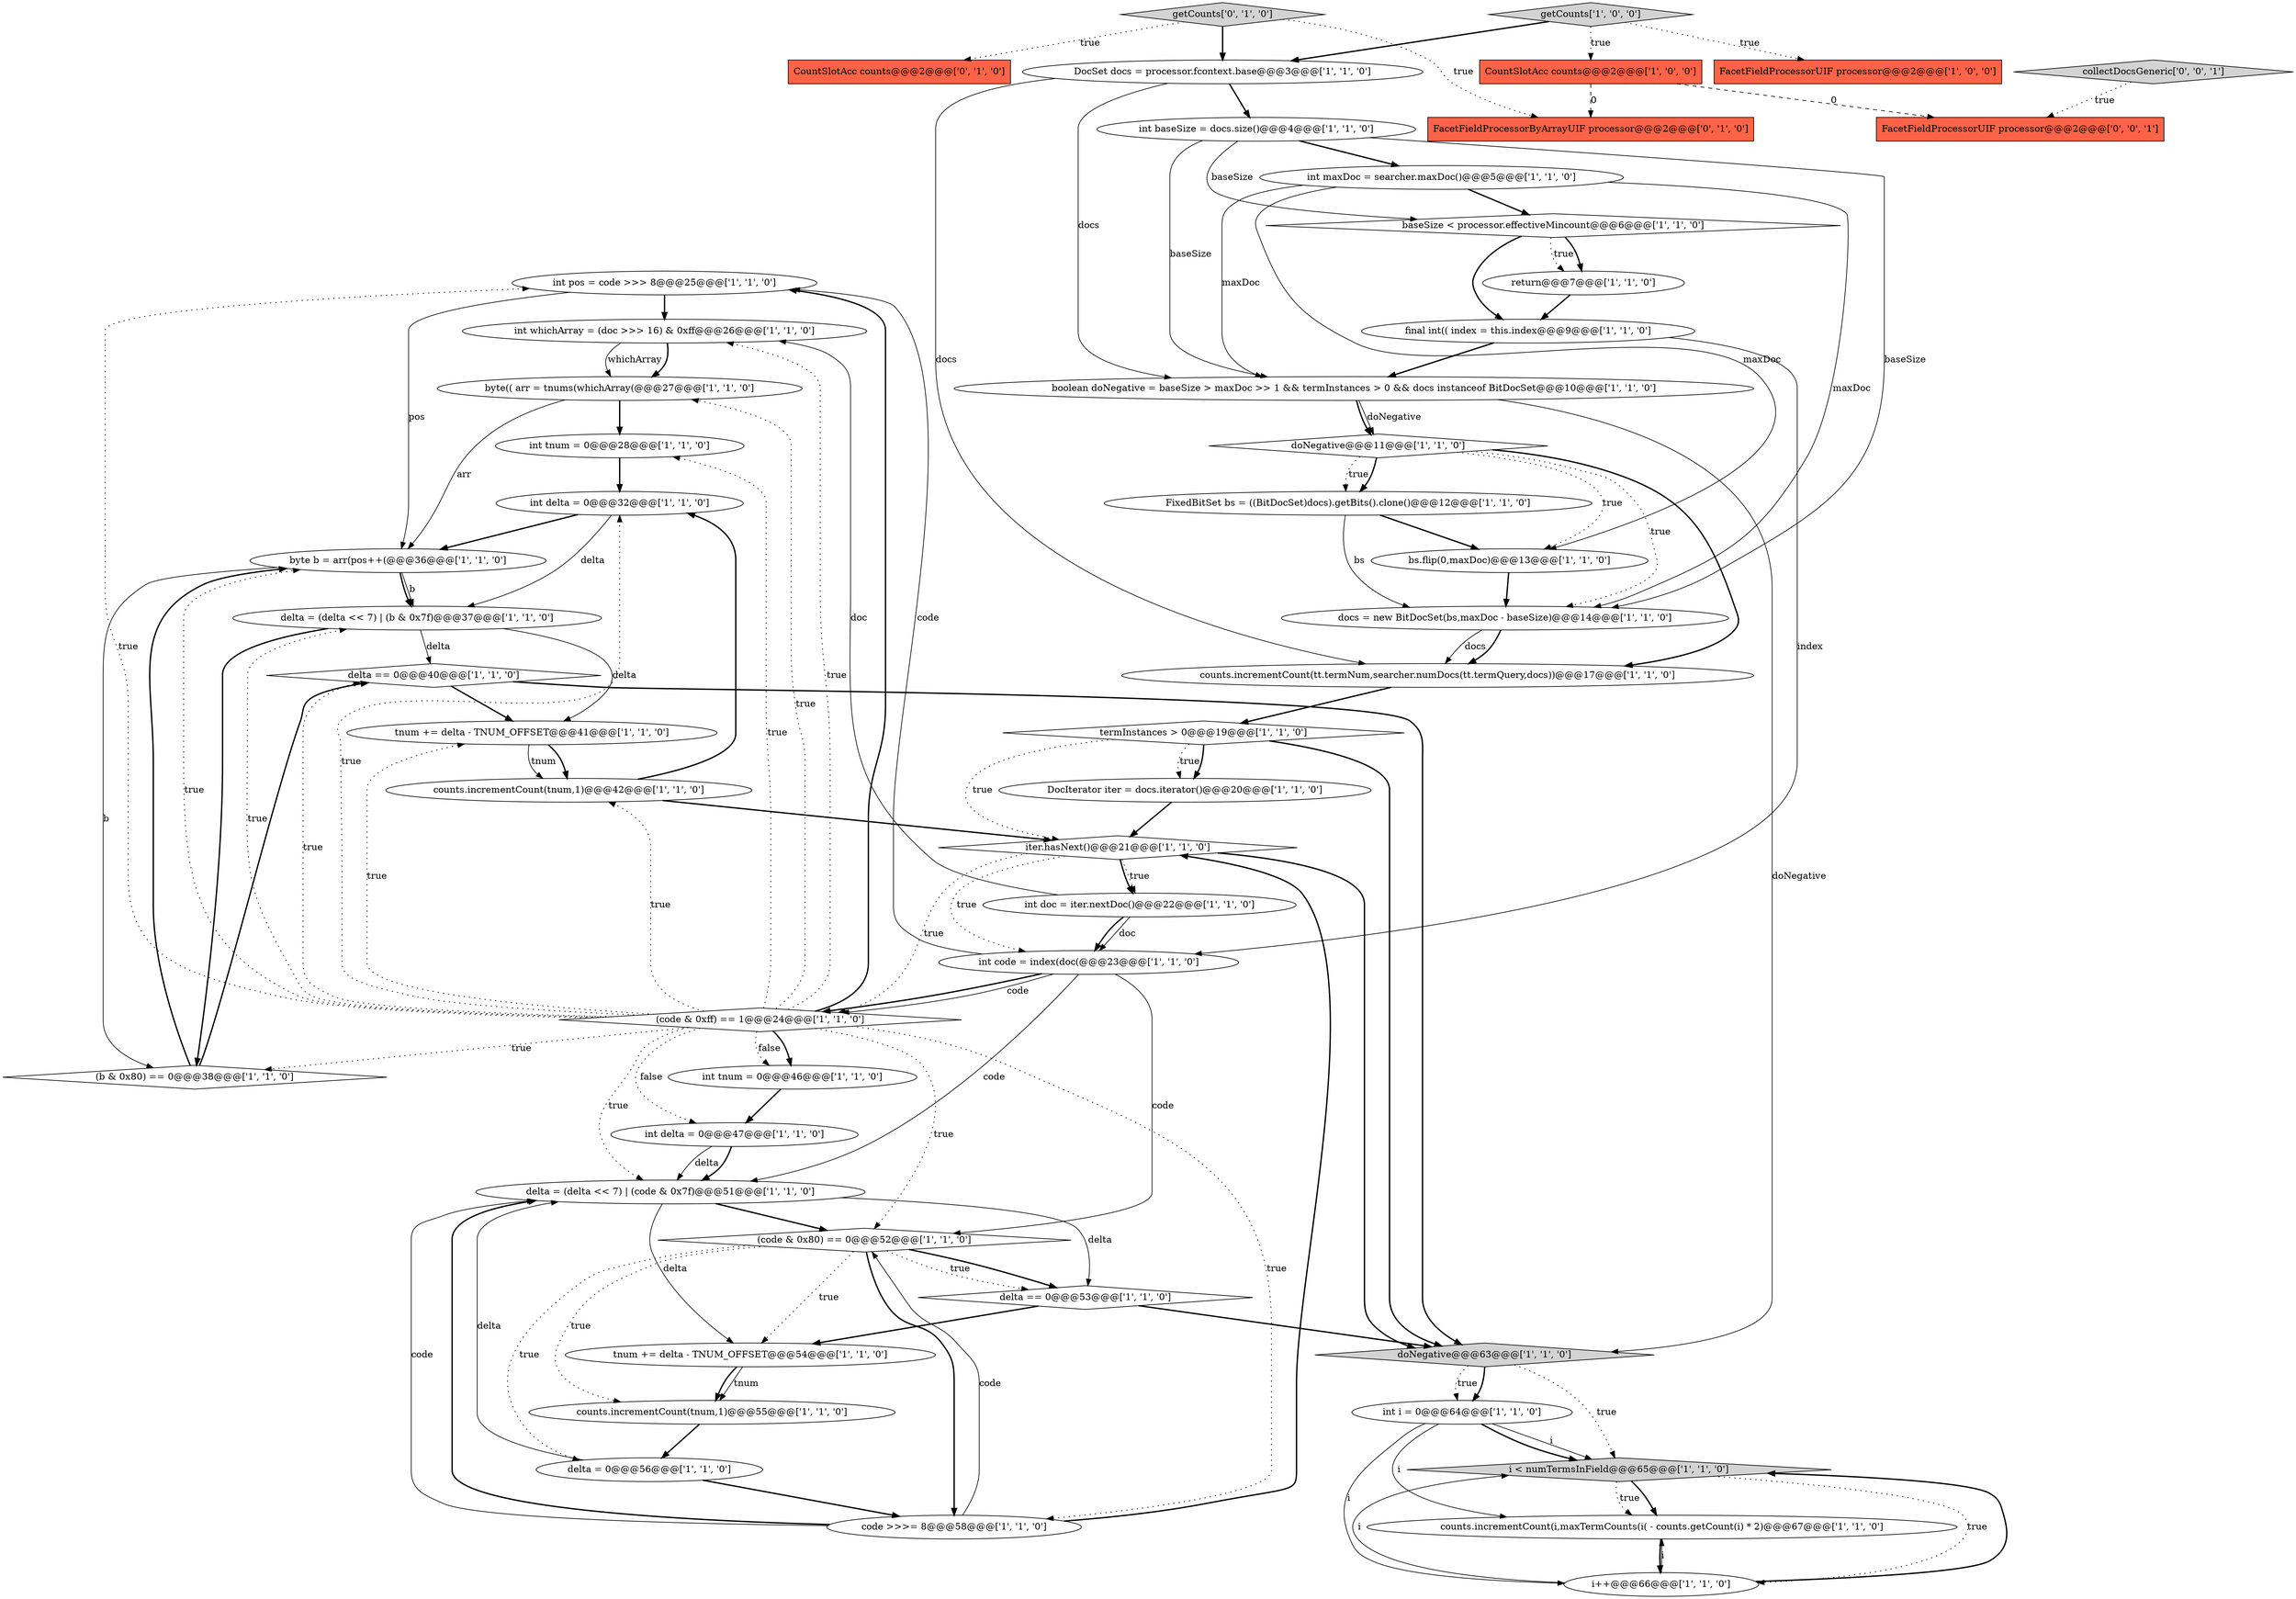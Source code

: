 digraph {
11 [style = filled, label = "int pos = code >>> 8@@@25@@@['1', '1', '0']", fillcolor = white, shape = ellipse image = "AAA0AAABBB1BBB"];
41 [style = filled, label = "int i = 0@@@64@@@['1', '1', '0']", fillcolor = white, shape = ellipse image = "AAA0AAABBB1BBB"];
40 [style = filled, label = "delta == 0@@@40@@@['1', '1', '0']", fillcolor = white, shape = diamond image = "AAA0AAABBB1BBB"];
43 [style = filled, label = "boolean doNegative = baseSize > maxDoc >> 1 && termInstances > 0 && docs instanceof BitDocSet@@@10@@@['1', '1', '0']", fillcolor = white, shape = ellipse image = "AAA0AAABBB1BBB"];
44 [style = filled, label = "bs.flip(0,maxDoc)@@@13@@@['1', '1', '0']", fillcolor = white, shape = ellipse image = "AAA0AAABBB1BBB"];
48 [style = filled, label = "FacetFieldProcessorByArrayUIF processor@@@2@@@['0', '1', '0']", fillcolor = tomato, shape = box image = "AAA1AAABBB2BBB"];
18 [style = filled, label = "counts.incrementCount(tnum,1)@@@55@@@['1', '1', '0']", fillcolor = white, shape = ellipse image = "AAA0AAABBB1BBB"];
0 [style = filled, label = "FacetFieldProcessorUIF processor@@@2@@@['1', '0', '0']", fillcolor = tomato, shape = box image = "AAA0AAABBB1BBB"];
32 [style = filled, label = "int maxDoc = searcher.maxDoc()@@@5@@@['1', '1', '0']", fillcolor = white, shape = ellipse image = "AAA0AAABBB1BBB"];
39 [style = filled, label = "int doc = iter.nextDoc()@@@22@@@['1', '1', '0']", fillcolor = white, shape = ellipse image = "AAA0AAABBB1BBB"];
27 [style = filled, label = "FixedBitSet bs = ((BitDocSet)docs).getBits().clone()@@@12@@@['1', '1', '0']", fillcolor = white, shape = ellipse image = "AAA0AAABBB1BBB"];
17 [style = filled, label = "i < numTermsInField@@@65@@@['1', '1', '0']", fillcolor = lightgray, shape = diamond image = "AAA0AAABBB1BBB"];
8 [style = filled, label = "termInstances > 0@@@19@@@['1', '1', '0']", fillcolor = white, shape = diamond image = "AAA0AAABBB1BBB"];
34 [style = filled, label = "int tnum = 0@@@28@@@['1', '1', '0']", fillcolor = white, shape = ellipse image = "AAA0AAABBB1BBB"];
36 [style = filled, label = "doNegative@@@11@@@['1', '1', '0']", fillcolor = white, shape = diamond image = "AAA0AAABBB1BBB"];
12 [style = filled, label = "int tnum = 0@@@46@@@['1', '1', '0']", fillcolor = white, shape = ellipse image = "AAA0AAABBB1BBB"];
15 [style = filled, label = "baseSize < processor.effectiveMincount@@@6@@@['1', '1', '0']", fillcolor = white, shape = diamond image = "AAA0AAABBB1BBB"];
26 [style = filled, label = "tnum += delta - TNUM_OFFSET@@@41@@@['1', '1', '0']", fillcolor = white, shape = ellipse image = "AAA0AAABBB1BBB"];
13 [style = filled, label = "delta = 0@@@56@@@['1', '1', '0']", fillcolor = white, shape = ellipse image = "AAA0AAABBB1BBB"];
33 [style = filled, label = "int delta = 0@@@32@@@['1', '1', '0']", fillcolor = white, shape = ellipse image = "AAA0AAABBB1BBB"];
14 [style = filled, label = "int delta = 0@@@47@@@['1', '1', '0']", fillcolor = white, shape = ellipse image = "AAA0AAABBB1BBB"];
49 [style = filled, label = "collectDocsGeneric['0', '0', '1']", fillcolor = lightgray, shape = diamond image = "AAA0AAABBB3BBB"];
5 [style = filled, label = "int whichArray = (doc >>> 16) & 0xff@@@26@@@['1', '1', '0']", fillcolor = white, shape = ellipse image = "AAA0AAABBB1BBB"];
4 [style = filled, label = "return@@@7@@@['1', '1', '0']", fillcolor = white, shape = ellipse image = "AAA0AAABBB1BBB"];
16 [style = filled, label = "byte b = arr(pos++(@@@36@@@['1', '1', '0']", fillcolor = white, shape = ellipse image = "AAA0AAABBB1BBB"];
24 [style = filled, label = "code >>>= 8@@@58@@@['1', '1', '0']", fillcolor = white, shape = ellipse image = "AAA0AAABBB1BBB"];
25 [style = filled, label = "delta = (delta << 7) | (b & 0x7f)@@@37@@@['1', '1', '0']", fillcolor = white, shape = ellipse image = "AAA0AAABBB1BBB"];
46 [style = filled, label = "getCounts['0', '1', '0']", fillcolor = lightgray, shape = diamond image = "AAA0AAABBB2BBB"];
9 [style = filled, label = "byte(( arr = tnums(whichArray(@@@27@@@['1', '1', '0']", fillcolor = white, shape = ellipse image = "AAA0AAABBB1BBB"];
19 [style = filled, label = "DocSet docs = processor.fcontext.base@@@3@@@['1', '1', '0']", fillcolor = white, shape = ellipse image = "AAA0AAABBB1BBB"];
28 [style = filled, label = "getCounts['1', '0', '0']", fillcolor = lightgray, shape = diamond image = "AAA0AAABBB1BBB"];
30 [style = filled, label = "(code & 0x80) == 0@@@52@@@['1', '1', '0']", fillcolor = white, shape = diamond image = "AAA0AAABBB1BBB"];
22 [style = filled, label = "DocIterator iter = docs.iterator()@@@20@@@['1', '1', '0']", fillcolor = white, shape = ellipse image = "AAA0AAABBB1BBB"];
35 [style = filled, label = "tnum += delta - TNUM_OFFSET@@@54@@@['1', '1', '0']", fillcolor = white, shape = ellipse image = "AAA0AAABBB1BBB"];
21 [style = filled, label = "counts.incrementCount(tt.termNum,searcher.numDocs(tt.termQuery,docs))@@@17@@@['1', '1', '0']", fillcolor = white, shape = ellipse image = "AAA0AAABBB1BBB"];
38 [style = filled, label = "counts.incrementCount(i,maxTermCounts(i( - counts.getCount(i) * 2)@@@67@@@['1', '1', '0']", fillcolor = white, shape = ellipse image = "AAA0AAABBB1BBB"];
42 [style = filled, label = "delta == 0@@@53@@@['1', '1', '0']", fillcolor = white, shape = diamond image = "AAA0AAABBB1BBB"];
3 [style = filled, label = "(code & 0xff) == 1@@@24@@@['1', '1', '0']", fillcolor = white, shape = diamond image = "AAA0AAABBB1BBB"];
20 [style = filled, label = "CountSlotAcc counts@@@2@@@['1', '0', '0']", fillcolor = tomato, shape = box image = "AAA1AAABBB1BBB"];
29 [style = filled, label = "iter.hasNext()@@@21@@@['1', '1', '0']", fillcolor = white, shape = diamond image = "AAA0AAABBB1BBB"];
45 [style = filled, label = "(b & 0x80) == 0@@@38@@@['1', '1', '0']", fillcolor = white, shape = diamond image = "AAA0AAABBB1BBB"];
7 [style = filled, label = "final int(( index = this.index@@@9@@@['1', '1', '0']", fillcolor = white, shape = ellipse image = "AAA0AAABBB1BBB"];
47 [style = filled, label = "CountSlotAcc counts@@@2@@@['0', '1', '0']", fillcolor = tomato, shape = box image = "AAA0AAABBB2BBB"];
10 [style = filled, label = "doNegative@@@63@@@['1', '1', '0']", fillcolor = lightgray, shape = diamond image = "AAA0AAABBB1BBB"];
1 [style = filled, label = "int baseSize = docs.size()@@@4@@@['1', '1', '0']", fillcolor = white, shape = ellipse image = "AAA0AAABBB1BBB"];
6 [style = filled, label = "int code = index(doc(@@@23@@@['1', '1', '0']", fillcolor = white, shape = ellipse image = "AAA0AAABBB1BBB"];
31 [style = filled, label = "i++@@@66@@@['1', '1', '0']", fillcolor = white, shape = ellipse image = "AAA0AAABBB1BBB"];
2 [style = filled, label = "docs = new BitDocSet(bs,maxDoc - baseSize)@@@14@@@['1', '1', '0']", fillcolor = white, shape = ellipse image = "AAA0AAABBB1BBB"];
50 [style = filled, label = "FacetFieldProcessorUIF processor@@@2@@@['0', '0', '1']", fillcolor = tomato, shape = box image = "AAA0AAABBB3BBB"];
37 [style = filled, label = "counts.incrementCount(tnum,1)@@@42@@@['1', '1', '0']", fillcolor = white, shape = ellipse image = "AAA0AAABBB1BBB"];
23 [style = filled, label = "delta = (delta << 7) | (code & 0x7f)@@@51@@@['1', '1', '0']", fillcolor = white, shape = ellipse image = "AAA0AAABBB1BBB"];
2->21 [style = solid, label="docs"];
14->23 [style = solid, label="delta"];
6->3 [style = bold, label=""];
8->10 [style = bold, label=""];
19->43 [style = solid, label="docs"];
1->2 [style = solid, label="baseSize"];
5->9 [style = bold, label=""];
25->45 [style = bold, label=""];
27->44 [style = bold, label=""];
27->2 [style = solid, label="bs"];
3->33 [style = dotted, label="true"];
21->8 [style = bold, label=""];
3->14 [style = dotted, label="false"];
39->6 [style = bold, label=""];
33->25 [style = solid, label="delta"];
38->31 [style = bold, label=""];
10->41 [style = bold, label=""];
3->40 [style = dotted, label="true"];
3->25 [style = dotted, label="true"];
3->34 [style = dotted, label="true"];
17->38 [style = bold, label=""];
19->1 [style = bold, label=""];
6->30 [style = solid, label="code"];
46->48 [style = dotted, label="true"];
8->22 [style = dotted, label="true"];
7->43 [style = bold, label=""];
40->26 [style = bold, label=""];
37->33 [style = bold, label=""];
41->17 [style = solid, label="i"];
44->2 [style = bold, label=""];
17->38 [style = dotted, label="true"];
33->16 [style = bold, label=""];
13->23 [style = solid, label="delta"];
41->31 [style = solid, label="i"];
35->18 [style = bold, label=""];
23->30 [style = bold, label=""];
16->45 [style = solid, label="b"];
29->39 [style = bold, label=""];
32->44 [style = solid, label="maxDoc"];
30->42 [style = bold, label=""];
16->25 [style = solid, label="b"];
34->33 [style = bold, label=""];
32->43 [style = solid, label="maxDoc"];
3->11 [style = bold, label=""];
37->29 [style = bold, label=""];
43->36 [style = solid, label="doNegative"];
36->2 [style = dotted, label="true"];
3->26 [style = dotted, label="true"];
3->30 [style = dotted, label="true"];
20->48 [style = dashed, label="0"];
8->22 [style = bold, label=""];
9->16 [style = solid, label="arr"];
25->26 [style = solid, label="delta"];
3->5 [style = dotted, label="true"];
36->44 [style = dotted, label="true"];
2->21 [style = bold, label=""];
12->14 [style = bold, label=""];
28->19 [style = bold, label=""];
1->32 [style = bold, label=""];
26->37 [style = bold, label=""];
46->19 [style = bold, label=""];
8->29 [style = dotted, label="true"];
7->6 [style = solid, label="index"];
23->35 [style = solid, label="delta"];
29->39 [style = dotted, label="true"];
3->23 [style = dotted, label="true"];
29->6 [style = dotted, label="true"];
30->24 [style = bold, label=""];
30->42 [style = dotted, label="true"];
13->24 [style = bold, label=""];
28->20 [style = dotted, label="true"];
24->30 [style = solid, label="code"];
46->47 [style = dotted, label="true"];
43->36 [style = bold, label=""];
22->29 [style = bold, label=""];
31->38 [style = solid, label="i"];
49->50 [style = dotted, label="true"];
45->16 [style = bold, label=""];
10->41 [style = dotted, label="true"];
3->37 [style = dotted, label="true"];
3->12 [style = bold, label=""];
3->9 [style = dotted, label="true"];
25->40 [style = solid, label="delta"];
4->7 [style = bold, label=""];
24->23 [style = solid, label="code"];
3->24 [style = dotted, label="true"];
10->17 [style = dotted, label="true"];
3->12 [style = dotted, label="false"];
11->5 [style = bold, label=""];
28->0 [style = dotted, label="true"];
11->16 [style = solid, label="pos"];
30->13 [style = dotted, label="true"];
14->23 [style = bold, label=""];
30->18 [style = dotted, label="true"];
23->42 [style = solid, label="delta"];
29->10 [style = bold, label=""];
31->17 [style = bold, label=""];
31->17 [style = solid, label="i"];
29->3 [style = dotted, label="true"];
45->40 [style = bold, label=""];
1->43 [style = solid, label="baseSize"];
24->23 [style = bold, label=""];
40->10 [style = bold, label=""];
6->3 [style = solid, label="code"];
3->11 [style = dotted, label="true"];
36->27 [style = dotted, label="true"];
15->7 [style = bold, label=""];
5->9 [style = solid, label="whichArray"];
26->37 [style = solid, label="tnum"];
16->25 [style = bold, label=""];
24->29 [style = bold, label=""];
35->18 [style = solid, label="tnum"];
41->38 [style = solid, label="i"];
39->5 [style = solid, label="doc"];
32->2 [style = solid, label="maxDoc"];
15->4 [style = dotted, label="true"];
42->35 [style = bold, label=""];
17->31 [style = dotted, label="true"];
36->21 [style = bold, label=""];
20->50 [style = dashed, label="0"];
41->17 [style = bold, label=""];
39->6 [style = solid, label="doc"];
36->27 [style = bold, label=""];
30->35 [style = dotted, label="true"];
19->21 [style = solid, label="docs"];
3->45 [style = dotted, label="true"];
42->10 [style = bold, label=""];
6->11 [style = solid, label="code"];
15->4 [style = bold, label=""];
32->15 [style = bold, label=""];
18->13 [style = bold, label=""];
6->23 [style = solid, label="code"];
43->10 [style = solid, label="doNegative"];
1->15 [style = solid, label="baseSize"];
3->16 [style = dotted, label="true"];
9->34 [style = bold, label=""];
}
